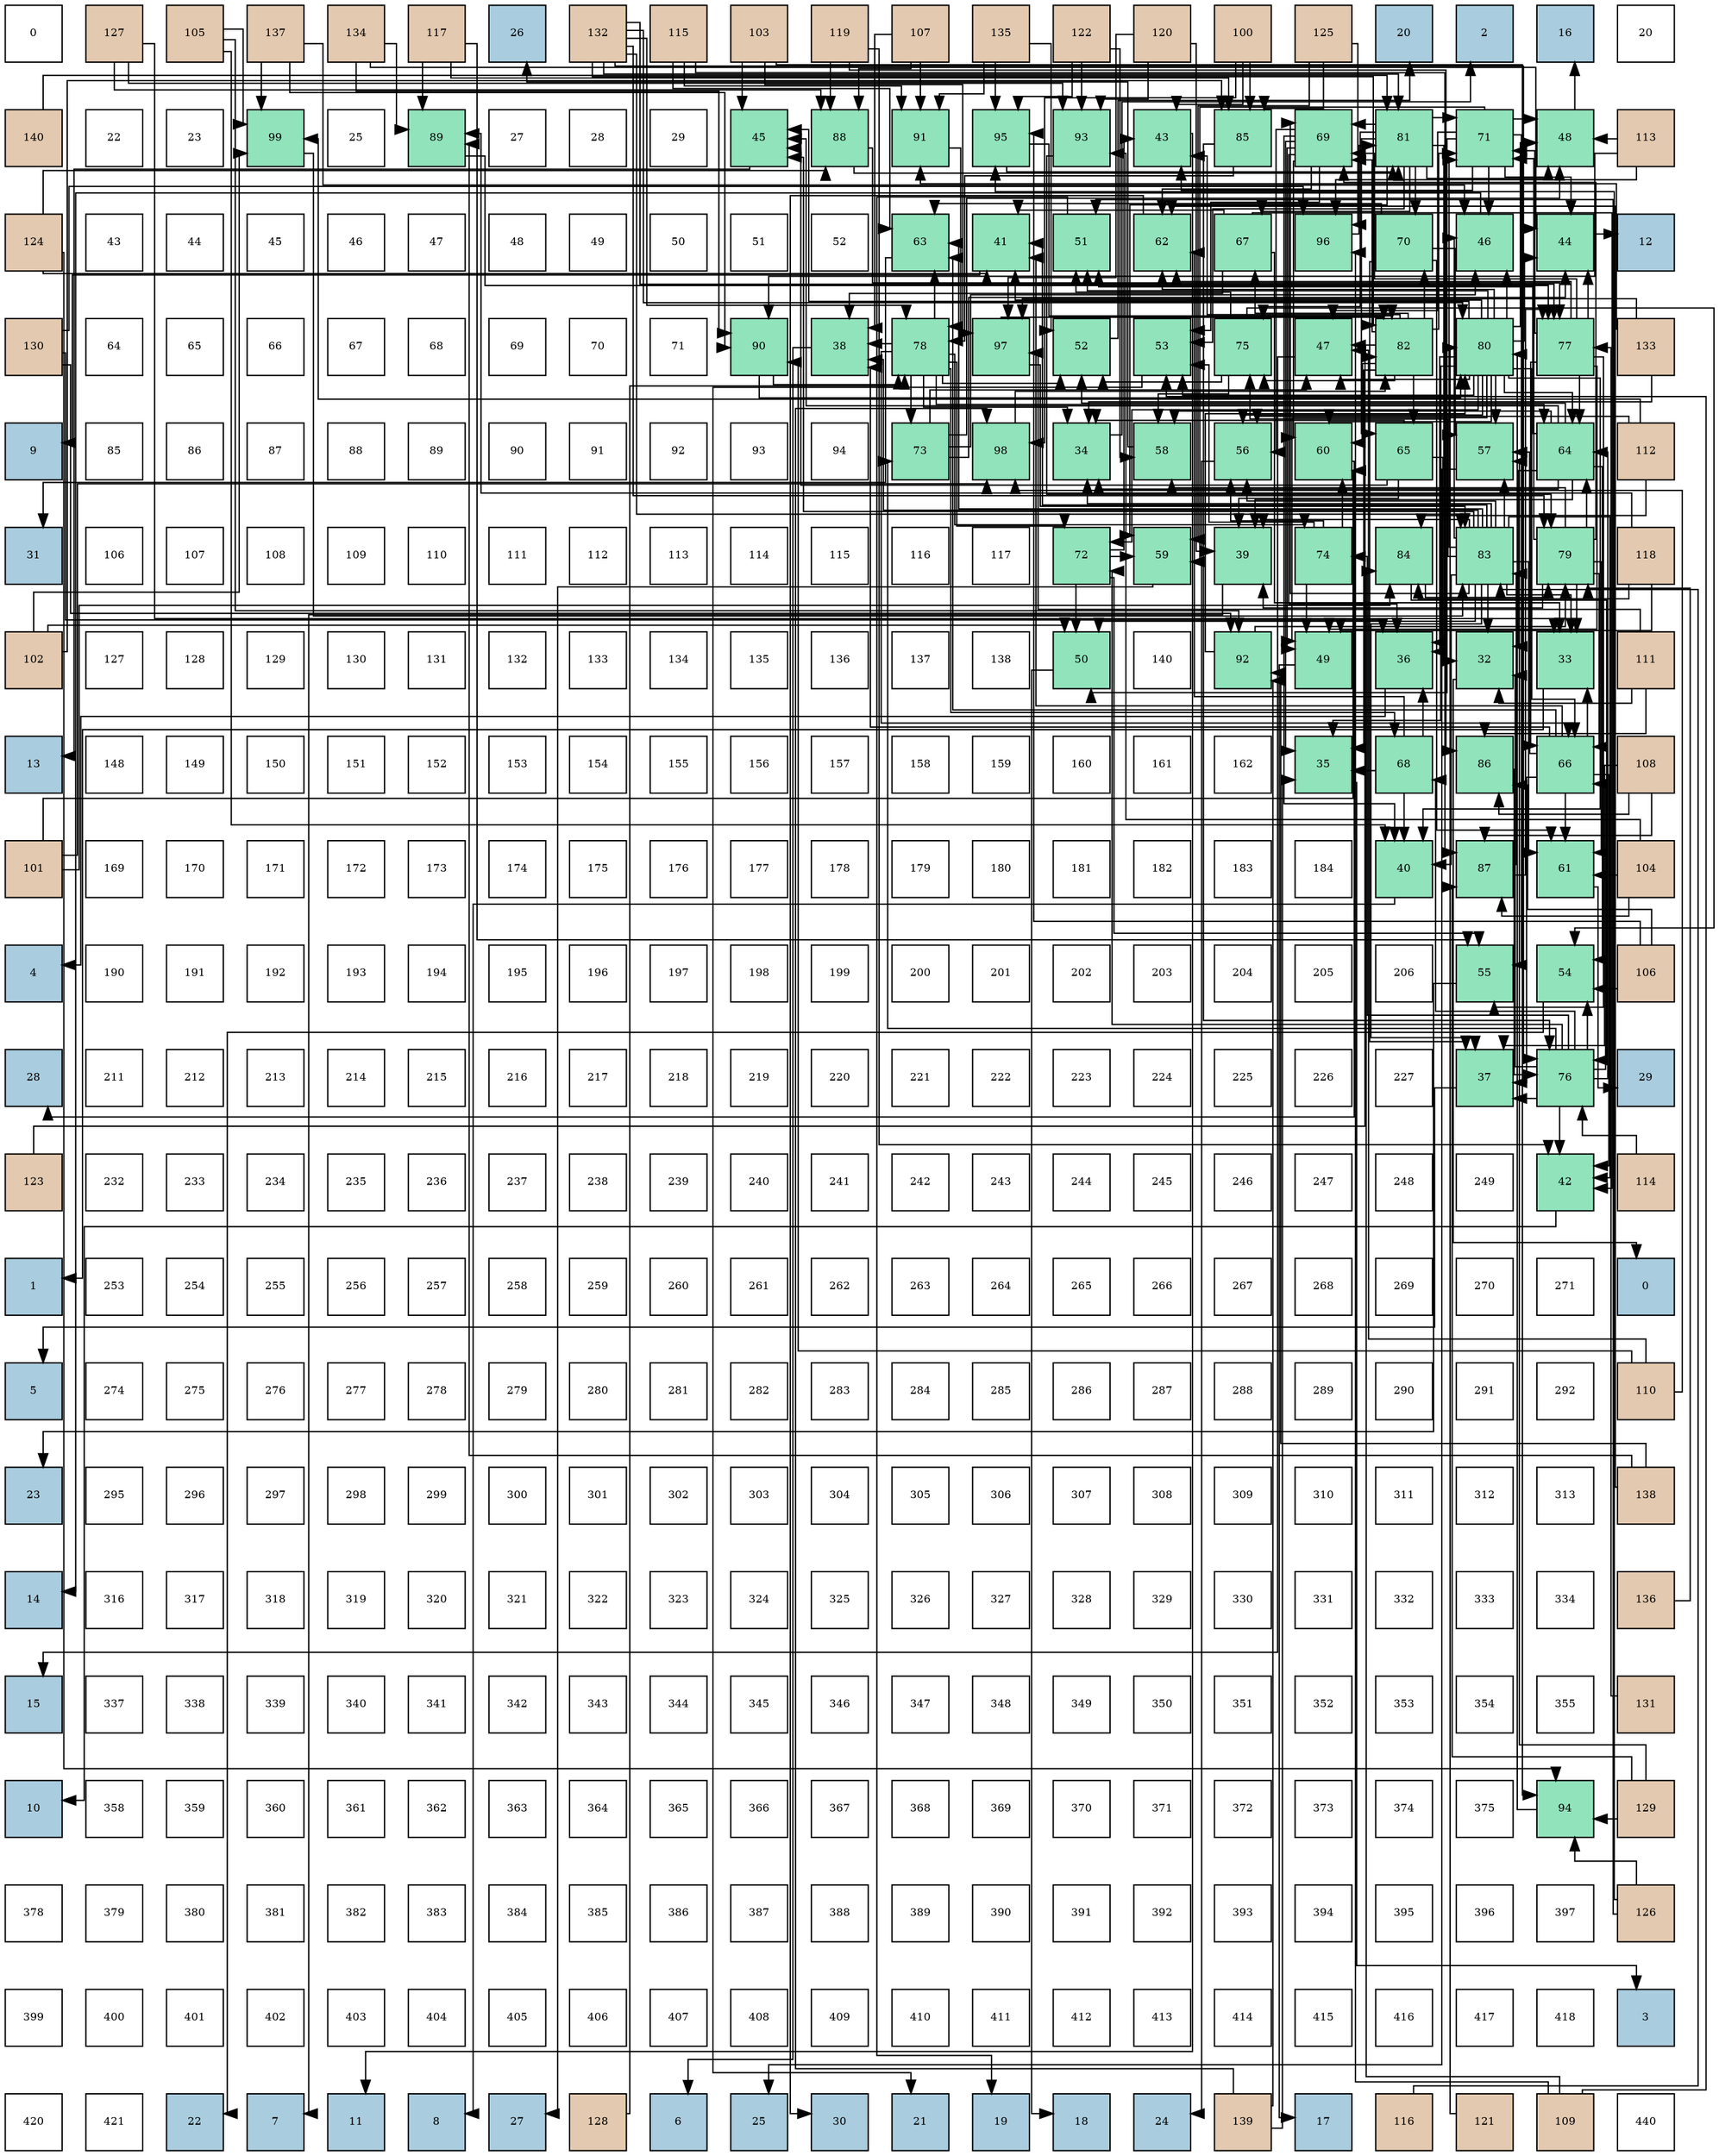 digraph layout{
 rankdir=TB;
 splines=ortho;
 node [style=filled shape=square fixedsize=true width=0.6];
0[label="0", fontsize=8, fillcolor="#ffffff"];
1[label="127", fontsize=8, fillcolor="#e3c9af"];
2[label="105", fontsize=8, fillcolor="#e3c9af"];
3[label="137", fontsize=8, fillcolor="#e3c9af"];
4[label="134", fontsize=8, fillcolor="#e3c9af"];
5[label="117", fontsize=8, fillcolor="#e3c9af"];
6[label="26", fontsize=8, fillcolor="#a9ccde"];
7[label="132", fontsize=8, fillcolor="#e3c9af"];
8[label="115", fontsize=8, fillcolor="#e3c9af"];
9[label="103", fontsize=8, fillcolor="#e3c9af"];
10[label="119", fontsize=8, fillcolor="#e3c9af"];
11[label="107", fontsize=8, fillcolor="#e3c9af"];
12[label="135", fontsize=8, fillcolor="#e3c9af"];
13[label="122", fontsize=8, fillcolor="#e3c9af"];
14[label="120", fontsize=8, fillcolor="#e3c9af"];
15[label="100", fontsize=8, fillcolor="#e3c9af"];
16[label="125", fontsize=8, fillcolor="#e3c9af"];
17[label="20", fontsize=8, fillcolor="#a9ccde"];
18[label="2", fontsize=8, fillcolor="#a9ccde"];
19[label="16", fontsize=8, fillcolor="#a9ccde"];
20[label="20", fontsize=8, fillcolor="#ffffff"];
21[label="140", fontsize=8, fillcolor="#e3c9af"];
22[label="22", fontsize=8, fillcolor="#ffffff"];
23[label="23", fontsize=8, fillcolor="#ffffff"];
24[label="99", fontsize=8, fillcolor="#91e3bb"];
25[label="25", fontsize=8, fillcolor="#ffffff"];
26[label="89", fontsize=8, fillcolor="#91e3bb"];
27[label="27", fontsize=8, fillcolor="#ffffff"];
28[label="28", fontsize=8, fillcolor="#ffffff"];
29[label="29", fontsize=8, fillcolor="#ffffff"];
30[label="45", fontsize=8, fillcolor="#91e3bb"];
31[label="88", fontsize=8, fillcolor="#91e3bb"];
32[label="91", fontsize=8, fillcolor="#91e3bb"];
33[label="95", fontsize=8, fillcolor="#91e3bb"];
34[label="93", fontsize=8, fillcolor="#91e3bb"];
35[label="43", fontsize=8, fillcolor="#91e3bb"];
36[label="85", fontsize=8, fillcolor="#91e3bb"];
37[label="69", fontsize=8, fillcolor="#91e3bb"];
38[label="81", fontsize=8, fillcolor="#91e3bb"];
39[label="71", fontsize=8, fillcolor="#91e3bb"];
40[label="48", fontsize=8, fillcolor="#91e3bb"];
41[label="113", fontsize=8, fillcolor="#e3c9af"];
42[label="124", fontsize=8, fillcolor="#e3c9af"];
43[label="43", fontsize=8, fillcolor="#ffffff"];
44[label="44", fontsize=8, fillcolor="#ffffff"];
45[label="45", fontsize=8, fillcolor="#ffffff"];
46[label="46", fontsize=8, fillcolor="#ffffff"];
47[label="47", fontsize=8, fillcolor="#ffffff"];
48[label="48", fontsize=8, fillcolor="#ffffff"];
49[label="49", fontsize=8, fillcolor="#ffffff"];
50[label="50", fontsize=8, fillcolor="#ffffff"];
51[label="51", fontsize=8, fillcolor="#ffffff"];
52[label="52", fontsize=8, fillcolor="#ffffff"];
53[label="63", fontsize=8, fillcolor="#91e3bb"];
54[label="41", fontsize=8, fillcolor="#91e3bb"];
55[label="51", fontsize=8, fillcolor="#91e3bb"];
56[label="62", fontsize=8, fillcolor="#91e3bb"];
57[label="67", fontsize=8, fillcolor="#91e3bb"];
58[label="96", fontsize=8, fillcolor="#91e3bb"];
59[label="70", fontsize=8, fillcolor="#91e3bb"];
60[label="46", fontsize=8, fillcolor="#91e3bb"];
61[label="44", fontsize=8, fillcolor="#91e3bb"];
62[label="12", fontsize=8, fillcolor="#a9ccde"];
63[label="130", fontsize=8, fillcolor="#e3c9af"];
64[label="64", fontsize=8, fillcolor="#ffffff"];
65[label="65", fontsize=8, fillcolor="#ffffff"];
66[label="66", fontsize=8, fillcolor="#ffffff"];
67[label="67", fontsize=8, fillcolor="#ffffff"];
68[label="68", fontsize=8, fillcolor="#ffffff"];
69[label="69", fontsize=8, fillcolor="#ffffff"];
70[label="70", fontsize=8, fillcolor="#ffffff"];
71[label="71", fontsize=8, fillcolor="#ffffff"];
72[label="90", fontsize=8, fillcolor="#91e3bb"];
73[label="38", fontsize=8, fillcolor="#91e3bb"];
74[label="78", fontsize=8, fillcolor="#91e3bb"];
75[label="97", fontsize=8, fillcolor="#91e3bb"];
76[label="52", fontsize=8, fillcolor="#91e3bb"];
77[label="53", fontsize=8, fillcolor="#91e3bb"];
78[label="75", fontsize=8, fillcolor="#91e3bb"];
79[label="47", fontsize=8, fillcolor="#91e3bb"];
80[label="82", fontsize=8, fillcolor="#91e3bb"];
81[label="80", fontsize=8, fillcolor="#91e3bb"];
82[label="77", fontsize=8, fillcolor="#91e3bb"];
83[label="133", fontsize=8, fillcolor="#e3c9af"];
84[label="9", fontsize=8, fillcolor="#a9ccde"];
85[label="85", fontsize=8, fillcolor="#ffffff"];
86[label="86", fontsize=8, fillcolor="#ffffff"];
87[label="87", fontsize=8, fillcolor="#ffffff"];
88[label="88", fontsize=8, fillcolor="#ffffff"];
89[label="89", fontsize=8, fillcolor="#ffffff"];
90[label="90", fontsize=8, fillcolor="#ffffff"];
91[label="91", fontsize=8, fillcolor="#ffffff"];
92[label="92", fontsize=8, fillcolor="#ffffff"];
93[label="93", fontsize=8, fillcolor="#ffffff"];
94[label="94", fontsize=8, fillcolor="#ffffff"];
95[label="73", fontsize=8, fillcolor="#91e3bb"];
96[label="98", fontsize=8, fillcolor="#91e3bb"];
97[label="34", fontsize=8, fillcolor="#91e3bb"];
98[label="58", fontsize=8, fillcolor="#91e3bb"];
99[label="56", fontsize=8, fillcolor="#91e3bb"];
100[label="60", fontsize=8, fillcolor="#91e3bb"];
101[label="65", fontsize=8, fillcolor="#91e3bb"];
102[label="57", fontsize=8, fillcolor="#91e3bb"];
103[label="64", fontsize=8, fillcolor="#91e3bb"];
104[label="112", fontsize=8, fillcolor="#e3c9af"];
105[label="31", fontsize=8, fillcolor="#a9ccde"];
106[label="106", fontsize=8, fillcolor="#ffffff"];
107[label="107", fontsize=8, fillcolor="#ffffff"];
108[label="108", fontsize=8, fillcolor="#ffffff"];
109[label="109", fontsize=8, fillcolor="#ffffff"];
110[label="110", fontsize=8, fillcolor="#ffffff"];
111[label="111", fontsize=8, fillcolor="#ffffff"];
112[label="112", fontsize=8, fillcolor="#ffffff"];
113[label="113", fontsize=8, fillcolor="#ffffff"];
114[label="114", fontsize=8, fillcolor="#ffffff"];
115[label="115", fontsize=8, fillcolor="#ffffff"];
116[label="116", fontsize=8, fillcolor="#ffffff"];
117[label="117", fontsize=8, fillcolor="#ffffff"];
118[label="72", fontsize=8, fillcolor="#91e3bb"];
119[label="59", fontsize=8, fillcolor="#91e3bb"];
120[label="39", fontsize=8, fillcolor="#91e3bb"];
121[label="74", fontsize=8, fillcolor="#91e3bb"];
122[label="84", fontsize=8, fillcolor="#91e3bb"];
123[label="83", fontsize=8, fillcolor="#91e3bb"];
124[label="79", fontsize=8, fillcolor="#91e3bb"];
125[label="118", fontsize=8, fillcolor="#e3c9af"];
126[label="102", fontsize=8, fillcolor="#e3c9af"];
127[label="127", fontsize=8, fillcolor="#ffffff"];
128[label="128", fontsize=8, fillcolor="#ffffff"];
129[label="129", fontsize=8, fillcolor="#ffffff"];
130[label="130", fontsize=8, fillcolor="#ffffff"];
131[label="131", fontsize=8, fillcolor="#ffffff"];
132[label="132", fontsize=8, fillcolor="#ffffff"];
133[label="133", fontsize=8, fillcolor="#ffffff"];
134[label="134", fontsize=8, fillcolor="#ffffff"];
135[label="135", fontsize=8, fillcolor="#ffffff"];
136[label="136", fontsize=8, fillcolor="#ffffff"];
137[label="137", fontsize=8, fillcolor="#ffffff"];
138[label="138", fontsize=8, fillcolor="#ffffff"];
139[label="50", fontsize=8, fillcolor="#91e3bb"];
140[label="140", fontsize=8, fillcolor="#ffffff"];
141[label="92", fontsize=8, fillcolor="#91e3bb"];
142[label="49", fontsize=8, fillcolor="#91e3bb"];
143[label="36", fontsize=8, fillcolor="#91e3bb"];
144[label="32", fontsize=8, fillcolor="#91e3bb"];
145[label="33", fontsize=8, fillcolor="#91e3bb"];
146[label="111", fontsize=8, fillcolor="#e3c9af"];
147[label="13", fontsize=8, fillcolor="#a9ccde"];
148[label="148", fontsize=8, fillcolor="#ffffff"];
149[label="149", fontsize=8, fillcolor="#ffffff"];
150[label="150", fontsize=8, fillcolor="#ffffff"];
151[label="151", fontsize=8, fillcolor="#ffffff"];
152[label="152", fontsize=8, fillcolor="#ffffff"];
153[label="153", fontsize=8, fillcolor="#ffffff"];
154[label="154", fontsize=8, fillcolor="#ffffff"];
155[label="155", fontsize=8, fillcolor="#ffffff"];
156[label="156", fontsize=8, fillcolor="#ffffff"];
157[label="157", fontsize=8, fillcolor="#ffffff"];
158[label="158", fontsize=8, fillcolor="#ffffff"];
159[label="159", fontsize=8, fillcolor="#ffffff"];
160[label="160", fontsize=8, fillcolor="#ffffff"];
161[label="161", fontsize=8, fillcolor="#ffffff"];
162[label="162", fontsize=8, fillcolor="#ffffff"];
163[label="35", fontsize=8, fillcolor="#91e3bb"];
164[label="68", fontsize=8, fillcolor="#91e3bb"];
165[label="86", fontsize=8, fillcolor="#91e3bb"];
166[label="66", fontsize=8, fillcolor="#91e3bb"];
167[label="108", fontsize=8, fillcolor="#e3c9af"];
168[label="101", fontsize=8, fillcolor="#e3c9af"];
169[label="169", fontsize=8, fillcolor="#ffffff"];
170[label="170", fontsize=8, fillcolor="#ffffff"];
171[label="171", fontsize=8, fillcolor="#ffffff"];
172[label="172", fontsize=8, fillcolor="#ffffff"];
173[label="173", fontsize=8, fillcolor="#ffffff"];
174[label="174", fontsize=8, fillcolor="#ffffff"];
175[label="175", fontsize=8, fillcolor="#ffffff"];
176[label="176", fontsize=8, fillcolor="#ffffff"];
177[label="177", fontsize=8, fillcolor="#ffffff"];
178[label="178", fontsize=8, fillcolor="#ffffff"];
179[label="179", fontsize=8, fillcolor="#ffffff"];
180[label="180", fontsize=8, fillcolor="#ffffff"];
181[label="181", fontsize=8, fillcolor="#ffffff"];
182[label="182", fontsize=8, fillcolor="#ffffff"];
183[label="183", fontsize=8, fillcolor="#ffffff"];
184[label="184", fontsize=8, fillcolor="#ffffff"];
185[label="40", fontsize=8, fillcolor="#91e3bb"];
186[label="87", fontsize=8, fillcolor="#91e3bb"];
187[label="61", fontsize=8, fillcolor="#91e3bb"];
188[label="104", fontsize=8, fillcolor="#e3c9af"];
189[label="4", fontsize=8, fillcolor="#a9ccde"];
190[label="190", fontsize=8, fillcolor="#ffffff"];
191[label="191", fontsize=8, fillcolor="#ffffff"];
192[label="192", fontsize=8, fillcolor="#ffffff"];
193[label="193", fontsize=8, fillcolor="#ffffff"];
194[label="194", fontsize=8, fillcolor="#ffffff"];
195[label="195", fontsize=8, fillcolor="#ffffff"];
196[label="196", fontsize=8, fillcolor="#ffffff"];
197[label="197", fontsize=8, fillcolor="#ffffff"];
198[label="198", fontsize=8, fillcolor="#ffffff"];
199[label="199", fontsize=8, fillcolor="#ffffff"];
200[label="200", fontsize=8, fillcolor="#ffffff"];
201[label="201", fontsize=8, fillcolor="#ffffff"];
202[label="202", fontsize=8, fillcolor="#ffffff"];
203[label="203", fontsize=8, fillcolor="#ffffff"];
204[label="204", fontsize=8, fillcolor="#ffffff"];
205[label="205", fontsize=8, fillcolor="#ffffff"];
206[label="206", fontsize=8, fillcolor="#ffffff"];
207[label="55", fontsize=8, fillcolor="#91e3bb"];
208[label="54", fontsize=8, fillcolor="#91e3bb"];
209[label="106", fontsize=8, fillcolor="#e3c9af"];
210[label="28", fontsize=8, fillcolor="#a9ccde"];
211[label="211", fontsize=8, fillcolor="#ffffff"];
212[label="212", fontsize=8, fillcolor="#ffffff"];
213[label="213", fontsize=8, fillcolor="#ffffff"];
214[label="214", fontsize=8, fillcolor="#ffffff"];
215[label="215", fontsize=8, fillcolor="#ffffff"];
216[label="216", fontsize=8, fillcolor="#ffffff"];
217[label="217", fontsize=8, fillcolor="#ffffff"];
218[label="218", fontsize=8, fillcolor="#ffffff"];
219[label="219", fontsize=8, fillcolor="#ffffff"];
220[label="220", fontsize=8, fillcolor="#ffffff"];
221[label="221", fontsize=8, fillcolor="#ffffff"];
222[label="222", fontsize=8, fillcolor="#ffffff"];
223[label="223", fontsize=8, fillcolor="#ffffff"];
224[label="224", fontsize=8, fillcolor="#ffffff"];
225[label="225", fontsize=8, fillcolor="#ffffff"];
226[label="226", fontsize=8, fillcolor="#ffffff"];
227[label="227", fontsize=8, fillcolor="#ffffff"];
228[label="37", fontsize=8, fillcolor="#91e3bb"];
229[label="76", fontsize=8, fillcolor="#91e3bb"];
230[label="29", fontsize=8, fillcolor="#a9ccde"];
231[label="123", fontsize=8, fillcolor="#e3c9af"];
232[label="232", fontsize=8, fillcolor="#ffffff"];
233[label="233", fontsize=8, fillcolor="#ffffff"];
234[label="234", fontsize=8, fillcolor="#ffffff"];
235[label="235", fontsize=8, fillcolor="#ffffff"];
236[label="236", fontsize=8, fillcolor="#ffffff"];
237[label="237", fontsize=8, fillcolor="#ffffff"];
238[label="238", fontsize=8, fillcolor="#ffffff"];
239[label="239", fontsize=8, fillcolor="#ffffff"];
240[label="240", fontsize=8, fillcolor="#ffffff"];
241[label="241", fontsize=8, fillcolor="#ffffff"];
242[label="242", fontsize=8, fillcolor="#ffffff"];
243[label="243", fontsize=8, fillcolor="#ffffff"];
244[label="244", fontsize=8, fillcolor="#ffffff"];
245[label="245", fontsize=8, fillcolor="#ffffff"];
246[label="246", fontsize=8, fillcolor="#ffffff"];
247[label="247", fontsize=8, fillcolor="#ffffff"];
248[label="248", fontsize=8, fillcolor="#ffffff"];
249[label="249", fontsize=8, fillcolor="#ffffff"];
250[label="42", fontsize=8, fillcolor="#91e3bb"];
251[label="114", fontsize=8, fillcolor="#e3c9af"];
252[label="1", fontsize=8, fillcolor="#a9ccde"];
253[label="253", fontsize=8, fillcolor="#ffffff"];
254[label="254", fontsize=8, fillcolor="#ffffff"];
255[label="255", fontsize=8, fillcolor="#ffffff"];
256[label="256", fontsize=8, fillcolor="#ffffff"];
257[label="257", fontsize=8, fillcolor="#ffffff"];
258[label="258", fontsize=8, fillcolor="#ffffff"];
259[label="259", fontsize=8, fillcolor="#ffffff"];
260[label="260", fontsize=8, fillcolor="#ffffff"];
261[label="261", fontsize=8, fillcolor="#ffffff"];
262[label="262", fontsize=8, fillcolor="#ffffff"];
263[label="263", fontsize=8, fillcolor="#ffffff"];
264[label="264", fontsize=8, fillcolor="#ffffff"];
265[label="265", fontsize=8, fillcolor="#ffffff"];
266[label="266", fontsize=8, fillcolor="#ffffff"];
267[label="267", fontsize=8, fillcolor="#ffffff"];
268[label="268", fontsize=8, fillcolor="#ffffff"];
269[label="269", fontsize=8, fillcolor="#ffffff"];
270[label="270", fontsize=8, fillcolor="#ffffff"];
271[label="271", fontsize=8, fillcolor="#ffffff"];
272[label="0", fontsize=8, fillcolor="#a9ccde"];
273[label="5", fontsize=8, fillcolor="#a9ccde"];
274[label="274", fontsize=8, fillcolor="#ffffff"];
275[label="275", fontsize=8, fillcolor="#ffffff"];
276[label="276", fontsize=8, fillcolor="#ffffff"];
277[label="277", fontsize=8, fillcolor="#ffffff"];
278[label="278", fontsize=8, fillcolor="#ffffff"];
279[label="279", fontsize=8, fillcolor="#ffffff"];
280[label="280", fontsize=8, fillcolor="#ffffff"];
281[label="281", fontsize=8, fillcolor="#ffffff"];
282[label="282", fontsize=8, fillcolor="#ffffff"];
283[label="283", fontsize=8, fillcolor="#ffffff"];
284[label="284", fontsize=8, fillcolor="#ffffff"];
285[label="285", fontsize=8, fillcolor="#ffffff"];
286[label="286", fontsize=8, fillcolor="#ffffff"];
287[label="287", fontsize=8, fillcolor="#ffffff"];
288[label="288", fontsize=8, fillcolor="#ffffff"];
289[label="289", fontsize=8, fillcolor="#ffffff"];
290[label="290", fontsize=8, fillcolor="#ffffff"];
291[label="291", fontsize=8, fillcolor="#ffffff"];
292[label="292", fontsize=8, fillcolor="#ffffff"];
293[label="110", fontsize=8, fillcolor="#e3c9af"];
294[label="23", fontsize=8, fillcolor="#a9ccde"];
295[label="295", fontsize=8, fillcolor="#ffffff"];
296[label="296", fontsize=8, fillcolor="#ffffff"];
297[label="297", fontsize=8, fillcolor="#ffffff"];
298[label="298", fontsize=8, fillcolor="#ffffff"];
299[label="299", fontsize=8, fillcolor="#ffffff"];
300[label="300", fontsize=8, fillcolor="#ffffff"];
301[label="301", fontsize=8, fillcolor="#ffffff"];
302[label="302", fontsize=8, fillcolor="#ffffff"];
303[label="303", fontsize=8, fillcolor="#ffffff"];
304[label="304", fontsize=8, fillcolor="#ffffff"];
305[label="305", fontsize=8, fillcolor="#ffffff"];
306[label="306", fontsize=8, fillcolor="#ffffff"];
307[label="307", fontsize=8, fillcolor="#ffffff"];
308[label="308", fontsize=8, fillcolor="#ffffff"];
309[label="309", fontsize=8, fillcolor="#ffffff"];
310[label="310", fontsize=8, fillcolor="#ffffff"];
311[label="311", fontsize=8, fillcolor="#ffffff"];
312[label="312", fontsize=8, fillcolor="#ffffff"];
313[label="313", fontsize=8, fillcolor="#ffffff"];
314[label="138", fontsize=8, fillcolor="#e3c9af"];
315[label="14", fontsize=8, fillcolor="#a9ccde"];
316[label="316", fontsize=8, fillcolor="#ffffff"];
317[label="317", fontsize=8, fillcolor="#ffffff"];
318[label="318", fontsize=8, fillcolor="#ffffff"];
319[label="319", fontsize=8, fillcolor="#ffffff"];
320[label="320", fontsize=8, fillcolor="#ffffff"];
321[label="321", fontsize=8, fillcolor="#ffffff"];
322[label="322", fontsize=8, fillcolor="#ffffff"];
323[label="323", fontsize=8, fillcolor="#ffffff"];
324[label="324", fontsize=8, fillcolor="#ffffff"];
325[label="325", fontsize=8, fillcolor="#ffffff"];
326[label="326", fontsize=8, fillcolor="#ffffff"];
327[label="327", fontsize=8, fillcolor="#ffffff"];
328[label="328", fontsize=8, fillcolor="#ffffff"];
329[label="329", fontsize=8, fillcolor="#ffffff"];
330[label="330", fontsize=8, fillcolor="#ffffff"];
331[label="331", fontsize=8, fillcolor="#ffffff"];
332[label="332", fontsize=8, fillcolor="#ffffff"];
333[label="333", fontsize=8, fillcolor="#ffffff"];
334[label="334", fontsize=8, fillcolor="#ffffff"];
335[label="136", fontsize=8, fillcolor="#e3c9af"];
336[label="15", fontsize=8, fillcolor="#a9ccde"];
337[label="337", fontsize=8, fillcolor="#ffffff"];
338[label="338", fontsize=8, fillcolor="#ffffff"];
339[label="339", fontsize=8, fillcolor="#ffffff"];
340[label="340", fontsize=8, fillcolor="#ffffff"];
341[label="341", fontsize=8, fillcolor="#ffffff"];
342[label="342", fontsize=8, fillcolor="#ffffff"];
343[label="343", fontsize=8, fillcolor="#ffffff"];
344[label="344", fontsize=8, fillcolor="#ffffff"];
345[label="345", fontsize=8, fillcolor="#ffffff"];
346[label="346", fontsize=8, fillcolor="#ffffff"];
347[label="347", fontsize=8, fillcolor="#ffffff"];
348[label="348", fontsize=8, fillcolor="#ffffff"];
349[label="349", fontsize=8, fillcolor="#ffffff"];
350[label="350", fontsize=8, fillcolor="#ffffff"];
351[label="351", fontsize=8, fillcolor="#ffffff"];
352[label="352", fontsize=8, fillcolor="#ffffff"];
353[label="353", fontsize=8, fillcolor="#ffffff"];
354[label="354", fontsize=8, fillcolor="#ffffff"];
355[label="355", fontsize=8, fillcolor="#ffffff"];
356[label="131", fontsize=8, fillcolor="#e3c9af"];
357[label="10", fontsize=8, fillcolor="#a9ccde"];
358[label="358", fontsize=8, fillcolor="#ffffff"];
359[label="359", fontsize=8, fillcolor="#ffffff"];
360[label="360", fontsize=8, fillcolor="#ffffff"];
361[label="361", fontsize=8, fillcolor="#ffffff"];
362[label="362", fontsize=8, fillcolor="#ffffff"];
363[label="363", fontsize=8, fillcolor="#ffffff"];
364[label="364", fontsize=8, fillcolor="#ffffff"];
365[label="365", fontsize=8, fillcolor="#ffffff"];
366[label="366", fontsize=8, fillcolor="#ffffff"];
367[label="367", fontsize=8, fillcolor="#ffffff"];
368[label="368", fontsize=8, fillcolor="#ffffff"];
369[label="369", fontsize=8, fillcolor="#ffffff"];
370[label="370", fontsize=8, fillcolor="#ffffff"];
371[label="371", fontsize=8, fillcolor="#ffffff"];
372[label="372", fontsize=8, fillcolor="#ffffff"];
373[label="373", fontsize=8, fillcolor="#ffffff"];
374[label="374", fontsize=8, fillcolor="#ffffff"];
375[label="375", fontsize=8, fillcolor="#ffffff"];
376[label="94", fontsize=8, fillcolor="#91e3bb"];
377[label="129", fontsize=8, fillcolor="#e3c9af"];
378[label="378", fontsize=8, fillcolor="#ffffff"];
379[label="379", fontsize=8, fillcolor="#ffffff"];
380[label="380", fontsize=8, fillcolor="#ffffff"];
381[label="381", fontsize=8, fillcolor="#ffffff"];
382[label="382", fontsize=8, fillcolor="#ffffff"];
383[label="383", fontsize=8, fillcolor="#ffffff"];
384[label="384", fontsize=8, fillcolor="#ffffff"];
385[label="385", fontsize=8, fillcolor="#ffffff"];
386[label="386", fontsize=8, fillcolor="#ffffff"];
387[label="387", fontsize=8, fillcolor="#ffffff"];
388[label="388", fontsize=8, fillcolor="#ffffff"];
389[label="389", fontsize=8, fillcolor="#ffffff"];
390[label="390", fontsize=8, fillcolor="#ffffff"];
391[label="391", fontsize=8, fillcolor="#ffffff"];
392[label="392", fontsize=8, fillcolor="#ffffff"];
393[label="393", fontsize=8, fillcolor="#ffffff"];
394[label="394", fontsize=8, fillcolor="#ffffff"];
395[label="395", fontsize=8, fillcolor="#ffffff"];
396[label="396", fontsize=8, fillcolor="#ffffff"];
397[label="397", fontsize=8, fillcolor="#ffffff"];
398[label="126", fontsize=8, fillcolor="#e3c9af"];
399[label="399", fontsize=8, fillcolor="#ffffff"];
400[label="400", fontsize=8, fillcolor="#ffffff"];
401[label="401", fontsize=8, fillcolor="#ffffff"];
402[label="402", fontsize=8, fillcolor="#ffffff"];
403[label="403", fontsize=8, fillcolor="#ffffff"];
404[label="404", fontsize=8, fillcolor="#ffffff"];
405[label="405", fontsize=8, fillcolor="#ffffff"];
406[label="406", fontsize=8, fillcolor="#ffffff"];
407[label="407", fontsize=8, fillcolor="#ffffff"];
408[label="408", fontsize=8, fillcolor="#ffffff"];
409[label="409", fontsize=8, fillcolor="#ffffff"];
410[label="410", fontsize=8, fillcolor="#ffffff"];
411[label="411", fontsize=8, fillcolor="#ffffff"];
412[label="412", fontsize=8, fillcolor="#ffffff"];
413[label="413", fontsize=8, fillcolor="#ffffff"];
414[label="414", fontsize=8, fillcolor="#ffffff"];
415[label="415", fontsize=8, fillcolor="#ffffff"];
416[label="416", fontsize=8, fillcolor="#ffffff"];
417[label="417", fontsize=8, fillcolor="#ffffff"];
418[label="418", fontsize=8, fillcolor="#ffffff"];
419[label="3", fontsize=8, fillcolor="#a9ccde"];
420[label="420", fontsize=8, fillcolor="#ffffff"];
421[label="421", fontsize=8, fillcolor="#ffffff"];
422[label="22", fontsize=8, fillcolor="#a9ccde"];
423[label="7", fontsize=8, fillcolor="#a9ccde"];
424[label="11", fontsize=8, fillcolor="#a9ccde"];
425[label="8", fontsize=8, fillcolor="#a9ccde"];
426[label="27", fontsize=8, fillcolor="#a9ccde"];
427[label="128", fontsize=8, fillcolor="#e3c9af"];
428[label="6", fontsize=8, fillcolor="#a9ccde"];
429[label="25", fontsize=8, fillcolor="#a9ccde"];
430[label="30", fontsize=8, fillcolor="#a9ccde"];
431[label="21", fontsize=8, fillcolor="#a9ccde"];
432[label="19", fontsize=8, fillcolor="#a9ccde"];
433[label="18", fontsize=8, fillcolor="#a9ccde"];
434[label="24", fontsize=8, fillcolor="#a9ccde"];
435[label="139", fontsize=8, fillcolor="#e3c9af"];
436[label="17", fontsize=8, fillcolor="#a9ccde"];
437[label="116", fontsize=8, fillcolor="#e3c9af"];
438[label="121", fontsize=8, fillcolor="#e3c9af"];
439[label="109", fontsize=8, fillcolor="#e3c9af"];
440[label="440", fontsize=8, fillcolor="#ffffff"];
edge [constraint=false, style=vis];144 -> 272;
145 -> 252;
97 -> 18;
163 -> 419;
143 -> 189;
228 -> 273;
73 -> 428;
120 -> 423;
185 -> 425;
54 -> 84;
250 -> 357;
35 -> 424;
61 -> 62;
30 -> 147;
60 -> 315;
79 -> 336;
40 -> 19;
142 -> 436;
139 -> 433;
55 -> 432;
76 -> 17;
77 -> 431;
208 -> 422;
207 -> 294;
99 -> 434;
102 -> 429;
98 -> 6;
119 -> 426;
100 -> 210;
187 -> 230;
56 -> 430;
53 -> 105;
103 -> 144;
103 -> 97;
103 -> 120;
103 -> 30;
103 -> 55;
103 -> 76;
103 -> 208;
103 -> 98;
101 -> 144;
101 -> 97;
101 -> 120;
101 -> 30;
166 -> 145;
166 -> 228;
166 -> 73;
166 -> 54;
166 -> 250;
166 -> 102;
166 -> 187;
166 -> 53;
57 -> 145;
57 -> 73;
57 -> 54;
57 -> 250;
164 -> 163;
164 -> 143;
164 -> 185;
164 -> 56;
37 -> 163;
37 -> 143;
37 -> 185;
37 -> 142;
37 -> 77;
37 -> 99;
37 -> 100;
37 -> 56;
59 -> 228;
59 -> 102;
59 -> 187;
59 -> 53;
39 -> 35;
39 -> 61;
39 -> 60;
39 -> 79;
39 -> 40;
39 -> 139;
39 -> 207;
39 -> 119;
118 -> 35;
118 -> 139;
118 -> 207;
118 -> 119;
95 -> 61;
95 -> 60;
95 -> 79;
95 -> 40;
121 -> 142;
121 -> 77;
121 -> 99;
121 -> 100;
78 -> 55;
78 -> 76;
78 -> 208;
78 -> 98;
229 -> 144;
229 -> 228;
229 -> 250;
229 -> 208;
229 -> 103;
229 -> 166;
229 -> 164;
229 -> 118;
229 -> 95;
229 -> 121;
82 -> 61;
82 -> 142;
82 -> 207;
82 -> 56;
82 -> 103;
82 -> 166;
82 -> 37;
82 -> 39;
74 -> 97;
74 -> 73;
74 -> 76;
74 -> 53;
74 -> 103;
74 -> 166;
74 -> 164;
74 -> 118;
74 -> 95;
74 -> 121;
124 -> 145;
124 -> 120;
124 -> 98;
124 -> 187;
124 -> 103;
124 -> 166;
124 -> 37;
124 -> 39;
81 -> 163;
81 -> 143;
81 -> 185;
81 -> 54;
81 -> 61;
81 -> 30;
81 -> 60;
81 -> 79;
81 -> 40;
81 -> 142;
81 -> 55;
81 -> 77;
81 -> 99;
81 -> 102;
81 -> 100;
81 -> 56;
81 -> 103;
81 -> 166;
81 -> 118;
38 -> 143;
38 -> 40;
38 -> 77;
38 -> 119;
38 -> 101;
38 -> 57;
38 -> 37;
38 -> 59;
38 -> 39;
38 -> 78;
80 -> 163;
80 -> 35;
80 -> 79;
80 -> 100;
80 -> 101;
80 -> 57;
80 -> 37;
80 -> 59;
80 -> 39;
80 -> 78;
123 -> 144;
123 -> 145;
123 -> 97;
123 -> 228;
123 -> 73;
123 -> 120;
123 -> 185;
123 -> 54;
123 -> 250;
123 -> 30;
123 -> 60;
123 -> 139;
123 -> 99;
123 -> 102;
123 -> 187;
123 -> 53;
123 -> 37;
123 -> 39;
123 -> 78;
122 -> 229;
122 -> 124;
36 -> 229;
36 -> 74;
165 -> 229;
186 -> 82;
186 -> 123;
31 -> 82;
31 -> 38;
26 -> 82;
72 -> 74;
72 -> 81;
32 -> 74;
141 -> 124;
141 -> 81;
34 -> 124;
376 -> 81;
33 -> 38;
33 -> 80;
58 -> 38;
75 -> 80;
75 -> 123;
96 -> 80;
24 -> 123;
15 -> 35;
15 -> 36;
15 -> 96;
168 -> 100;
168 -> 122;
168 -> 96;
126 -> 139;
126 -> 36;
126 -> 24;
9 -> 30;
9 -> 376;
9 -> 75;
188 -> 187;
188 -> 186;
188 -> 34;
2 -> 185;
2 -> 141;
2 -> 24;
209 -> 208;
209 -> 165;
209 -> 33;
11 -> 73;
11 -> 31;
11 -> 32;
167 -> 228;
167 -> 165;
167 -> 186;
439 -> 77;
439 -> 122;
439 -> 58;
293 -> 79;
293 -> 72;
293 -> 96;
146 -> 144;
146 -> 165;
146 -> 75;
104 -> 99;
104 -> 122;
104 -> 24;
41 -> 40;
41 -> 72;
41 -> 58;
251 -> 229;
8 -> 53;
8 -> 186;
8 -> 32;
437 -> 123;
5 -> 207;
5 -> 36;
5 -> 26;
125 -> 142;
125 -> 122;
125 -> 26;
10 -> 250;
10 -> 165;
10 -> 31;
14 -> 120;
14 -> 34;
14 -> 75;
438 -> 81;
13 -> 98;
13 -> 34;
13 -> 33;
231 -> 80;
42 -> 54;
42 -> 31;
42 -> 376;
16 -> 119;
16 -> 36;
16 -> 58;
398 -> 55;
398 -> 376;
398 -> 33;
1 -> 145;
1 -> 31;
1 -> 34;
427 -> 74;
377 -> 102;
377 -> 186;
377 -> 376;
63 -> 143;
63 -> 141;
63 -> 58;
356 -> 82;
7 -> 229;
7 -> 82;
7 -> 74;
7 -> 124;
7 -> 81;
7 -> 38;
7 -> 80;
7 -> 123;
83 -> 97;
83 -> 32;
83 -> 75;
4 -> 61;
4 -> 26;
4 -> 72;
12 -> 76;
12 -> 32;
12 -> 33;
335 -> 124;
3 -> 60;
3 -> 72;
3 -> 24;
314 -> 56;
314 -> 26;
314 -> 141;
435 -> 163;
435 -> 141;
435 -> 96;
21 -> 38;
edge [constraint=true, style=invis];
0 -> 21 -> 42 -> 63 -> 84 -> 105 -> 126 -> 147 -> 168 -> 189 -> 210 -> 231 -> 252 -> 273 -> 294 -> 315 -> 336 -> 357 -> 378 -> 399 -> 420;
1 -> 22 -> 43 -> 64 -> 85 -> 106 -> 127 -> 148 -> 169 -> 190 -> 211 -> 232 -> 253 -> 274 -> 295 -> 316 -> 337 -> 358 -> 379 -> 400 -> 421;
2 -> 23 -> 44 -> 65 -> 86 -> 107 -> 128 -> 149 -> 170 -> 191 -> 212 -> 233 -> 254 -> 275 -> 296 -> 317 -> 338 -> 359 -> 380 -> 401 -> 422;
3 -> 24 -> 45 -> 66 -> 87 -> 108 -> 129 -> 150 -> 171 -> 192 -> 213 -> 234 -> 255 -> 276 -> 297 -> 318 -> 339 -> 360 -> 381 -> 402 -> 423;
4 -> 25 -> 46 -> 67 -> 88 -> 109 -> 130 -> 151 -> 172 -> 193 -> 214 -> 235 -> 256 -> 277 -> 298 -> 319 -> 340 -> 361 -> 382 -> 403 -> 424;
5 -> 26 -> 47 -> 68 -> 89 -> 110 -> 131 -> 152 -> 173 -> 194 -> 215 -> 236 -> 257 -> 278 -> 299 -> 320 -> 341 -> 362 -> 383 -> 404 -> 425;
6 -> 27 -> 48 -> 69 -> 90 -> 111 -> 132 -> 153 -> 174 -> 195 -> 216 -> 237 -> 258 -> 279 -> 300 -> 321 -> 342 -> 363 -> 384 -> 405 -> 426;
7 -> 28 -> 49 -> 70 -> 91 -> 112 -> 133 -> 154 -> 175 -> 196 -> 217 -> 238 -> 259 -> 280 -> 301 -> 322 -> 343 -> 364 -> 385 -> 406 -> 427;
8 -> 29 -> 50 -> 71 -> 92 -> 113 -> 134 -> 155 -> 176 -> 197 -> 218 -> 239 -> 260 -> 281 -> 302 -> 323 -> 344 -> 365 -> 386 -> 407 -> 428;
9 -> 30 -> 51 -> 72 -> 93 -> 114 -> 135 -> 156 -> 177 -> 198 -> 219 -> 240 -> 261 -> 282 -> 303 -> 324 -> 345 -> 366 -> 387 -> 408 -> 429;
10 -> 31 -> 52 -> 73 -> 94 -> 115 -> 136 -> 157 -> 178 -> 199 -> 220 -> 241 -> 262 -> 283 -> 304 -> 325 -> 346 -> 367 -> 388 -> 409 -> 430;
11 -> 32 -> 53 -> 74 -> 95 -> 116 -> 137 -> 158 -> 179 -> 200 -> 221 -> 242 -> 263 -> 284 -> 305 -> 326 -> 347 -> 368 -> 389 -> 410 -> 431;
12 -> 33 -> 54 -> 75 -> 96 -> 117 -> 138 -> 159 -> 180 -> 201 -> 222 -> 243 -> 264 -> 285 -> 306 -> 327 -> 348 -> 369 -> 390 -> 411 -> 432;
13 -> 34 -> 55 -> 76 -> 97 -> 118 -> 139 -> 160 -> 181 -> 202 -> 223 -> 244 -> 265 -> 286 -> 307 -> 328 -> 349 -> 370 -> 391 -> 412 -> 433;
14 -> 35 -> 56 -> 77 -> 98 -> 119 -> 140 -> 161 -> 182 -> 203 -> 224 -> 245 -> 266 -> 287 -> 308 -> 329 -> 350 -> 371 -> 392 -> 413 -> 434;
15 -> 36 -> 57 -> 78 -> 99 -> 120 -> 141 -> 162 -> 183 -> 204 -> 225 -> 246 -> 267 -> 288 -> 309 -> 330 -> 351 -> 372 -> 393 -> 414 -> 435;
16 -> 37 -> 58 -> 79 -> 100 -> 121 -> 142 -> 163 -> 184 -> 205 -> 226 -> 247 -> 268 -> 289 -> 310 -> 331 -> 352 -> 373 -> 394 -> 415 -> 436;
17 -> 38 -> 59 -> 80 -> 101 -> 122 -> 143 -> 164 -> 185 -> 206 -> 227 -> 248 -> 269 -> 290 -> 311 -> 332 -> 353 -> 374 -> 395 -> 416 -> 437;
18 -> 39 -> 60 -> 81 -> 102 -> 123 -> 144 -> 165 -> 186 -> 207 -> 228 -> 249 -> 270 -> 291 -> 312 -> 333 -> 354 -> 375 -> 396 -> 417 -> 438;
19 -> 40 -> 61 -> 82 -> 103 -> 124 -> 145 -> 166 -> 187 -> 208 -> 229 -> 250 -> 271 -> 292 -> 313 -> 334 -> 355 -> 376 -> 397 -> 418 -> 439;
20 -> 41 -> 62 -> 83 -> 104 -> 125 -> 146 -> 167 -> 188 -> 209 -> 230 -> 251 -> 272 -> 293 -> 314 -> 335 -> 356 -> 377 -> 398 -> 419 -> 440;
rank = same {0 -> 1 -> 2 -> 3 -> 4 -> 5 -> 6 -> 7 -> 8 -> 9 -> 10 -> 11 -> 12 -> 13 -> 14 -> 15 -> 16 -> 17 -> 18 -> 19 -> 20};
rank = same {21 -> 22 -> 23 -> 24 -> 25 -> 26 -> 27 -> 28 -> 29 -> 30 -> 31 -> 32 -> 33 -> 34 -> 35 -> 36 -> 37 -> 38 -> 39 -> 40 -> 41};
rank = same {42 -> 43 -> 44 -> 45 -> 46 -> 47 -> 48 -> 49 -> 50 -> 51 -> 52 -> 53 -> 54 -> 55 -> 56 -> 57 -> 58 -> 59 -> 60 -> 61 -> 62};
rank = same {63 -> 64 -> 65 -> 66 -> 67 -> 68 -> 69 -> 70 -> 71 -> 72 -> 73 -> 74 -> 75 -> 76 -> 77 -> 78 -> 79 -> 80 -> 81 -> 82 -> 83};
rank = same {84 -> 85 -> 86 -> 87 -> 88 -> 89 -> 90 -> 91 -> 92 -> 93 -> 94 -> 95 -> 96 -> 97 -> 98 -> 99 -> 100 -> 101 -> 102 -> 103 -> 104};
rank = same {105 -> 106 -> 107 -> 108 -> 109 -> 110 -> 111 -> 112 -> 113 -> 114 -> 115 -> 116 -> 117 -> 118 -> 119 -> 120 -> 121 -> 122 -> 123 -> 124 -> 125};
rank = same {126 -> 127 -> 128 -> 129 -> 130 -> 131 -> 132 -> 133 -> 134 -> 135 -> 136 -> 137 -> 138 -> 139 -> 140 -> 141 -> 142 -> 143 -> 144 -> 145 -> 146};
rank = same {147 -> 148 -> 149 -> 150 -> 151 -> 152 -> 153 -> 154 -> 155 -> 156 -> 157 -> 158 -> 159 -> 160 -> 161 -> 162 -> 163 -> 164 -> 165 -> 166 -> 167};
rank = same {168 -> 169 -> 170 -> 171 -> 172 -> 173 -> 174 -> 175 -> 176 -> 177 -> 178 -> 179 -> 180 -> 181 -> 182 -> 183 -> 184 -> 185 -> 186 -> 187 -> 188};
rank = same {189 -> 190 -> 191 -> 192 -> 193 -> 194 -> 195 -> 196 -> 197 -> 198 -> 199 -> 200 -> 201 -> 202 -> 203 -> 204 -> 205 -> 206 -> 207 -> 208 -> 209};
rank = same {210 -> 211 -> 212 -> 213 -> 214 -> 215 -> 216 -> 217 -> 218 -> 219 -> 220 -> 221 -> 222 -> 223 -> 224 -> 225 -> 226 -> 227 -> 228 -> 229 -> 230};
rank = same {231 -> 232 -> 233 -> 234 -> 235 -> 236 -> 237 -> 238 -> 239 -> 240 -> 241 -> 242 -> 243 -> 244 -> 245 -> 246 -> 247 -> 248 -> 249 -> 250 -> 251};
rank = same {252 -> 253 -> 254 -> 255 -> 256 -> 257 -> 258 -> 259 -> 260 -> 261 -> 262 -> 263 -> 264 -> 265 -> 266 -> 267 -> 268 -> 269 -> 270 -> 271 -> 272};
rank = same {273 -> 274 -> 275 -> 276 -> 277 -> 278 -> 279 -> 280 -> 281 -> 282 -> 283 -> 284 -> 285 -> 286 -> 287 -> 288 -> 289 -> 290 -> 291 -> 292 -> 293};
rank = same {294 -> 295 -> 296 -> 297 -> 298 -> 299 -> 300 -> 301 -> 302 -> 303 -> 304 -> 305 -> 306 -> 307 -> 308 -> 309 -> 310 -> 311 -> 312 -> 313 -> 314};
rank = same {315 -> 316 -> 317 -> 318 -> 319 -> 320 -> 321 -> 322 -> 323 -> 324 -> 325 -> 326 -> 327 -> 328 -> 329 -> 330 -> 331 -> 332 -> 333 -> 334 -> 335};
rank = same {336 -> 337 -> 338 -> 339 -> 340 -> 341 -> 342 -> 343 -> 344 -> 345 -> 346 -> 347 -> 348 -> 349 -> 350 -> 351 -> 352 -> 353 -> 354 -> 355 -> 356};
rank = same {357 -> 358 -> 359 -> 360 -> 361 -> 362 -> 363 -> 364 -> 365 -> 366 -> 367 -> 368 -> 369 -> 370 -> 371 -> 372 -> 373 -> 374 -> 375 -> 376 -> 377};
rank = same {378 -> 379 -> 380 -> 381 -> 382 -> 383 -> 384 -> 385 -> 386 -> 387 -> 388 -> 389 -> 390 -> 391 -> 392 -> 393 -> 394 -> 395 -> 396 -> 397 -> 398};
rank = same {399 -> 400 -> 401 -> 402 -> 403 -> 404 -> 405 -> 406 -> 407 -> 408 -> 409 -> 410 -> 411 -> 412 -> 413 -> 414 -> 415 -> 416 -> 417 -> 418 -> 419};
rank = same {420 -> 421 -> 422 -> 423 -> 424 -> 425 -> 426 -> 427 -> 428 -> 429 -> 430 -> 431 -> 432 -> 433 -> 434 -> 435 -> 436 -> 437 -> 438 -> 439 -> 440};
}